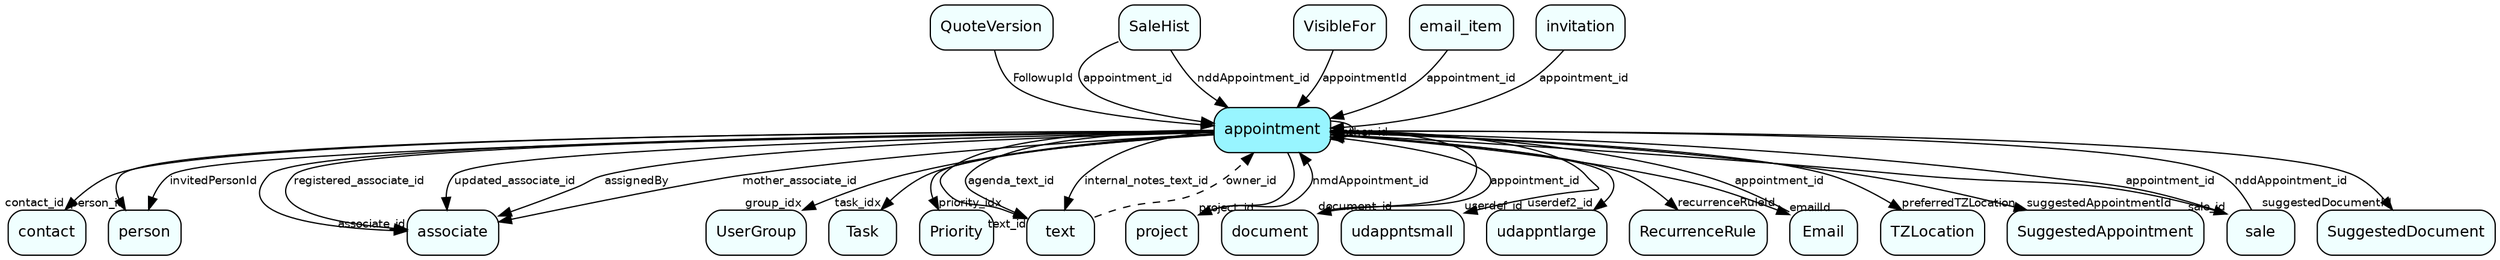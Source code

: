 digraph appointment  {
node [shape = box style="rounded, filled" fontname = "Helvetica" fontsize = "12" ]
edge [fontname = "Helvetica" fontsize = "9"]

appointment[fillcolor = "cadetblue1"]
contact[fillcolor = "azure1"]
person[fillcolor = "azure1"]
associate[fillcolor = "azure1"]
UserGroup[fillcolor = "azure1"]
Task[fillcolor = "azure1"]
Priority[fillcolor = "azure1"]
text[fillcolor = "azure1"]
project[fillcolor = "azure1"]
document[fillcolor = "azure1"]
udappntsmall[fillcolor = "azure1"]
udappntlarge[fillcolor = "azure1"]
RecurrenceRule[fillcolor = "azure1"]
Email[fillcolor = "azure1"]
TZLocation[fillcolor = "azure1"]
sale[fillcolor = "azure1"]
SuggestedAppointment[fillcolor = "azure1"]
SuggestedDocument[fillcolor = "azure1"]
QuoteVersion[fillcolor = "azure1"]
SaleHist[fillcolor = "azure1"]
VisibleFor[fillcolor = "azure1"]
email_item[fillcolor = "azure1"]
invitation[fillcolor = "azure1"]
appointment -> contact [headlabel = "contact_id"]
appointment -> person [headlabel = "person_id"]
appointment -> associate [headlabel = "associate_id"]
appointment -> UserGroup [headlabel = "group_idx"]
appointment -> associate [label = "registered_associate_id"]
appointment -> Task [headlabel = "task_idx"]
appointment -> Priority [headlabel = "priority_idx"]
appointment -> text [headlabel = "text_id"]
appointment -> project [headlabel = "project_id"]
appointment -> appointment [headlabel = "mother_id"]
appointment -> document [headlabel = "document_id"]
appointment -> person [label = "invitedPersonId"]
appointment -> udappntsmall [headlabel = "userdef_id"]
appointment -> udappntlarge [headlabel = "userdef2_id"]
appointment -> associate [label = "updated_associate_id"]
appointment -> RecurrenceRule [headlabel = "recurrenceRuleId"]
appointment -> Email [headlabel = "emailId"]
appointment -> associate [label = "assignedBy"]
appointment -> TZLocation [headlabel = "preferredTZLocation"]
appointment -> sale [headlabel = "sale_id"]
appointment -> SuggestedAppointment [headlabel = "suggestedAppointmentId"]
appointment -> SuggestedDocument [headlabel = "suggestedDocumentId"]
appointment -> text [label = "agenda_text_id"]
appointment -> text [label = "internal_notes_text_id"]
appointment -> associate [label = "mother_associate_id"]
text -> appointment [label = "owner_id" style="dashed"]
document -> appointment [label = "appointment_id"]
project -> appointment [label = "nmdAppointment_id"]
sale -> appointment [label = "appointment_id"]
sale -> appointment [label = "nddAppointment_id"]
QuoteVersion -> appointment [label = "FollowupId"]
Email -> appointment [label = "appointment_id"]
SaleHist -> appointment [label = "appointment_id"]
SaleHist -> appointment [label = "nddAppointment_id"]
VisibleFor -> appointment [label = "appointmentId"]
email_item -> appointment [label = "appointment_id"]
invitation -> appointment [label = "appointment_id"]
}
